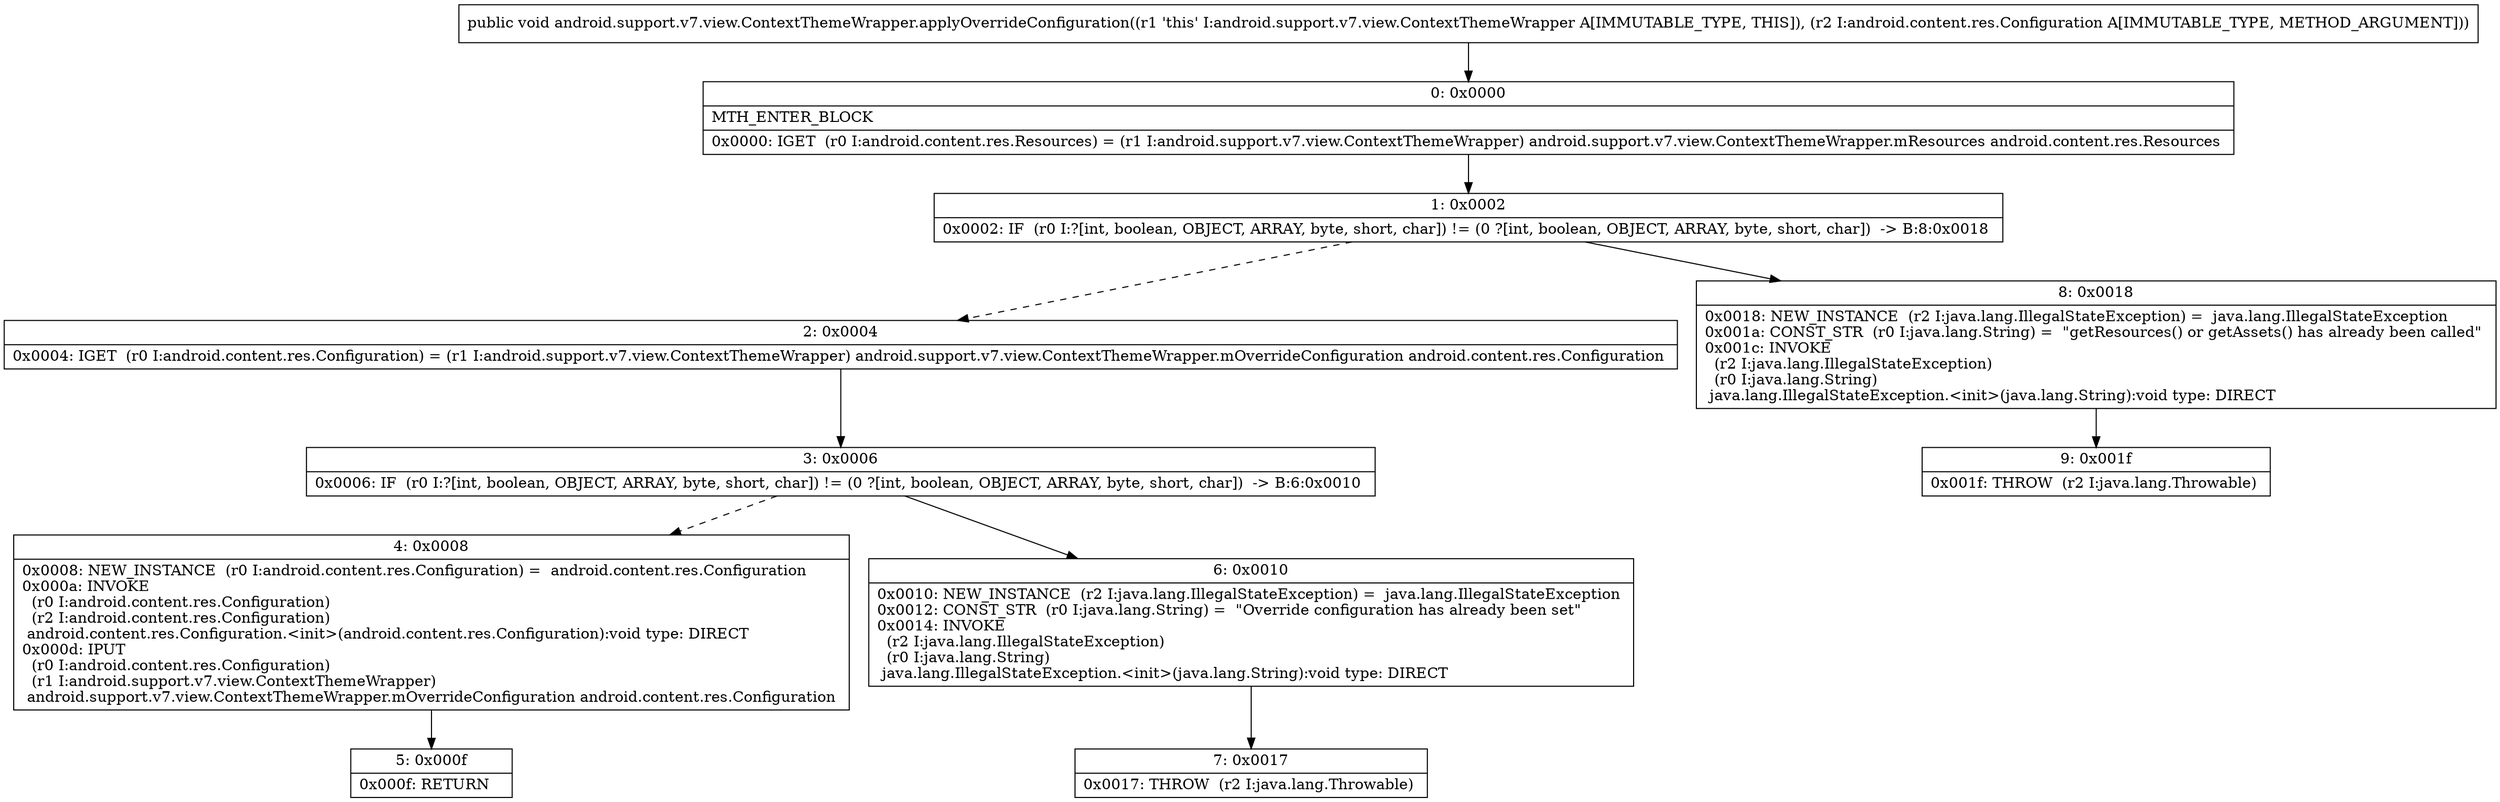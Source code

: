 digraph "CFG forandroid.support.v7.view.ContextThemeWrapper.applyOverrideConfiguration(Landroid\/content\/res\/Configuration;)V" {
Node_0 [shape=record,label="{0\:\ 0x0000|MTH_ENTER_BLOCK\l|0x0000: IGET  (r0 I:android.content.res.Resources) = (r1 I:android.support.v7.view.ContextThemeWrapper) android.support.v7.view.ContextThemeWrapper.mResources android.content.res.Resources \l}"];
Node_1 [shape=record,label="{1\:\ 0x0002|0x0002: IF  (r0 I:?[int, boolean, OBJECT, ARRAY, byte, short, char]) != (0 ?[int, boolean, OBJECT, ARRAY, byte, short, char])  \-\> B:8:0x0018 \l}"];
Node_2 [shape=record,label="{2\:\ 0x0004|0x0004: IGET  (r0 I:android.content.res.Configuration) = (r1 I:android.support.v7.view.ContextThemeWrapper) android.support.v7.view.ContextThemeWrapper.mOverrideConfiguration android.content.res.Configuration \l}"];
Node_3 [shape=record,label="{3\:\ 0x0006|0x0006: IF  (r0 I:?[int, boolean, OBJECT, ARRAY, byte, short, char]) != (0 ?[int, boolean, OBJECT, ARRAY, byte, short, char])  \-\> B:6:0x0010 \l}"];
Node_4 [shape=record,label="{4\:\ 0x0008|0x0008: NEW_INSTANCE  (r0 I:android.content.res.Configuration) =  android.content.res.Configuration \l0x000a: INVOKE  \l  (r0 I:android.content.res.Configuration)\l  (r2 I:android.content.res.Configuration)\l android.content.res.Configuration.\<init\>(android.content.res.Configuration):void type: DIRECT \l0x000d: IPUT  \l  (r0 I:android.content.res.Configuration)\l  (r1 I:android.support.v7.view.ContextThemeWrapper)\l android.support.v7.view.ContextThemeWrapper.mOverrideConfiguration android.content.res.Configuration \l}"];
Node_5 [shape=record,label="{5\:\ 0x000f|0x000f: RETURN   \l}"];
Node_6 [shape=record,label="{6\:\ 0x0010|0x0010: NEW_INSTANCE  (r2 I:java.lang.IllegalStateException) =  java.lang.IllegalStateException \l0x0012: CONST_STR  (r0 I:java.lang.String) =  \"Override configuration has already been set\" \l0x0014: INVOKE  \l  (r2 I:java.lang.IllegalStateException)\l  (r0 I:java.lang.String)\l java.lang.IllegalStateException.\<init\>(java.lang.String):void type: DIRECT \l}"];
Node_7 [shape=record,label="{7\:\ 0x0017|0x0017: THROW  (r2 I:java.lang.Throwable) \l}"];
Node_8 [shape=record,label="{8\:\ 0x0018|0x0018: NEW_INSTANCE  (r2 I:java.lang.IllegalStateException) =  java.lang.IllegalStateException \l0x001a: CONST_STR  (r0 I:java.lang.String) =  \"getResources() or getAssets() has already been called\" \l0x001c: INVOKE  \l  (r2 I:java.lang.IllegalStateException)\l  (r0 I:java.lang.String)\l java.lang.IllegalStateException.\<init\>(java.lang.String):void type: DIRECT \l}"];
Node_9 [shape=record,label="{9\:\ 0x001f|0x001f: THROW  (r2 I:java.lang.Throwable) \l}"];
MethodNode[shape=record,label="{public void android.support.v7.view.ContextThemeWrapper.applyOverrideConfiguration((r1 'this' I:android.support.v7.view.ContextThemeWrapper A[IMMUTABLE_TYPE, THIS]), (r2 I:android.content.res.Configuration A[IMMUTABLE_TYPE, METHOD_ARGUMENT])) }"];
MethodNode -> Node_0;
Node_0 -> Node_1;
Node_1 -> Node_2[style=dashed];
Node_1 -> Node_8;
Node_2 -> Node_3;
Node_3 -> Node_4[style=dashed];
Node_3 -> Node_6;
Node_4 -> Node_5;
Node_6 -> Node_7;
Node_8 -> Node_9;
}


